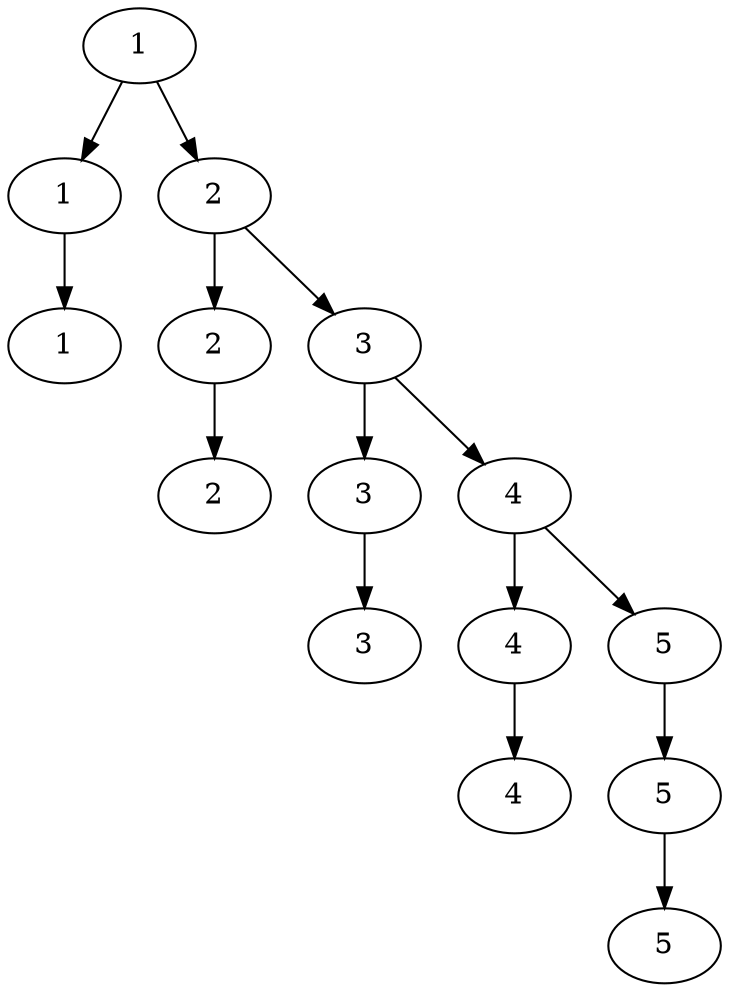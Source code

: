 digraph 
{
 
O [ label="1" ]
OL [ label="1" ]
OLL [ label="1" ]
OR [ label="2" ]
ORL [ label="2" ]
ORLL [ label="2" ]
ORR [ label="3" ]
ORRL [ label="3" ]
ORRLL [ label="3" ]
ORRR [ label="4" ]
ORRRL [ label="4" ]
ORRRLL [ label="4" ]
ORRRR [ label="5" ]
ORRRRL [ label="5" ]
ORRRRLL [ label="5" ] 
 
O -> OL
O -> OR
OL -> OLL
OR -> ORL
OR -> ORR
ORL -> ORLL
ORR -> ORRL
ORR -> ORRR
ORRL -> ORRLL
ORRR -> ORRRL
ORRR -> ORRRR
ORRRL -> ORRRLL
ORRRR -> ORRRRL
ORRRRL -> ORRRRLL 
 }

